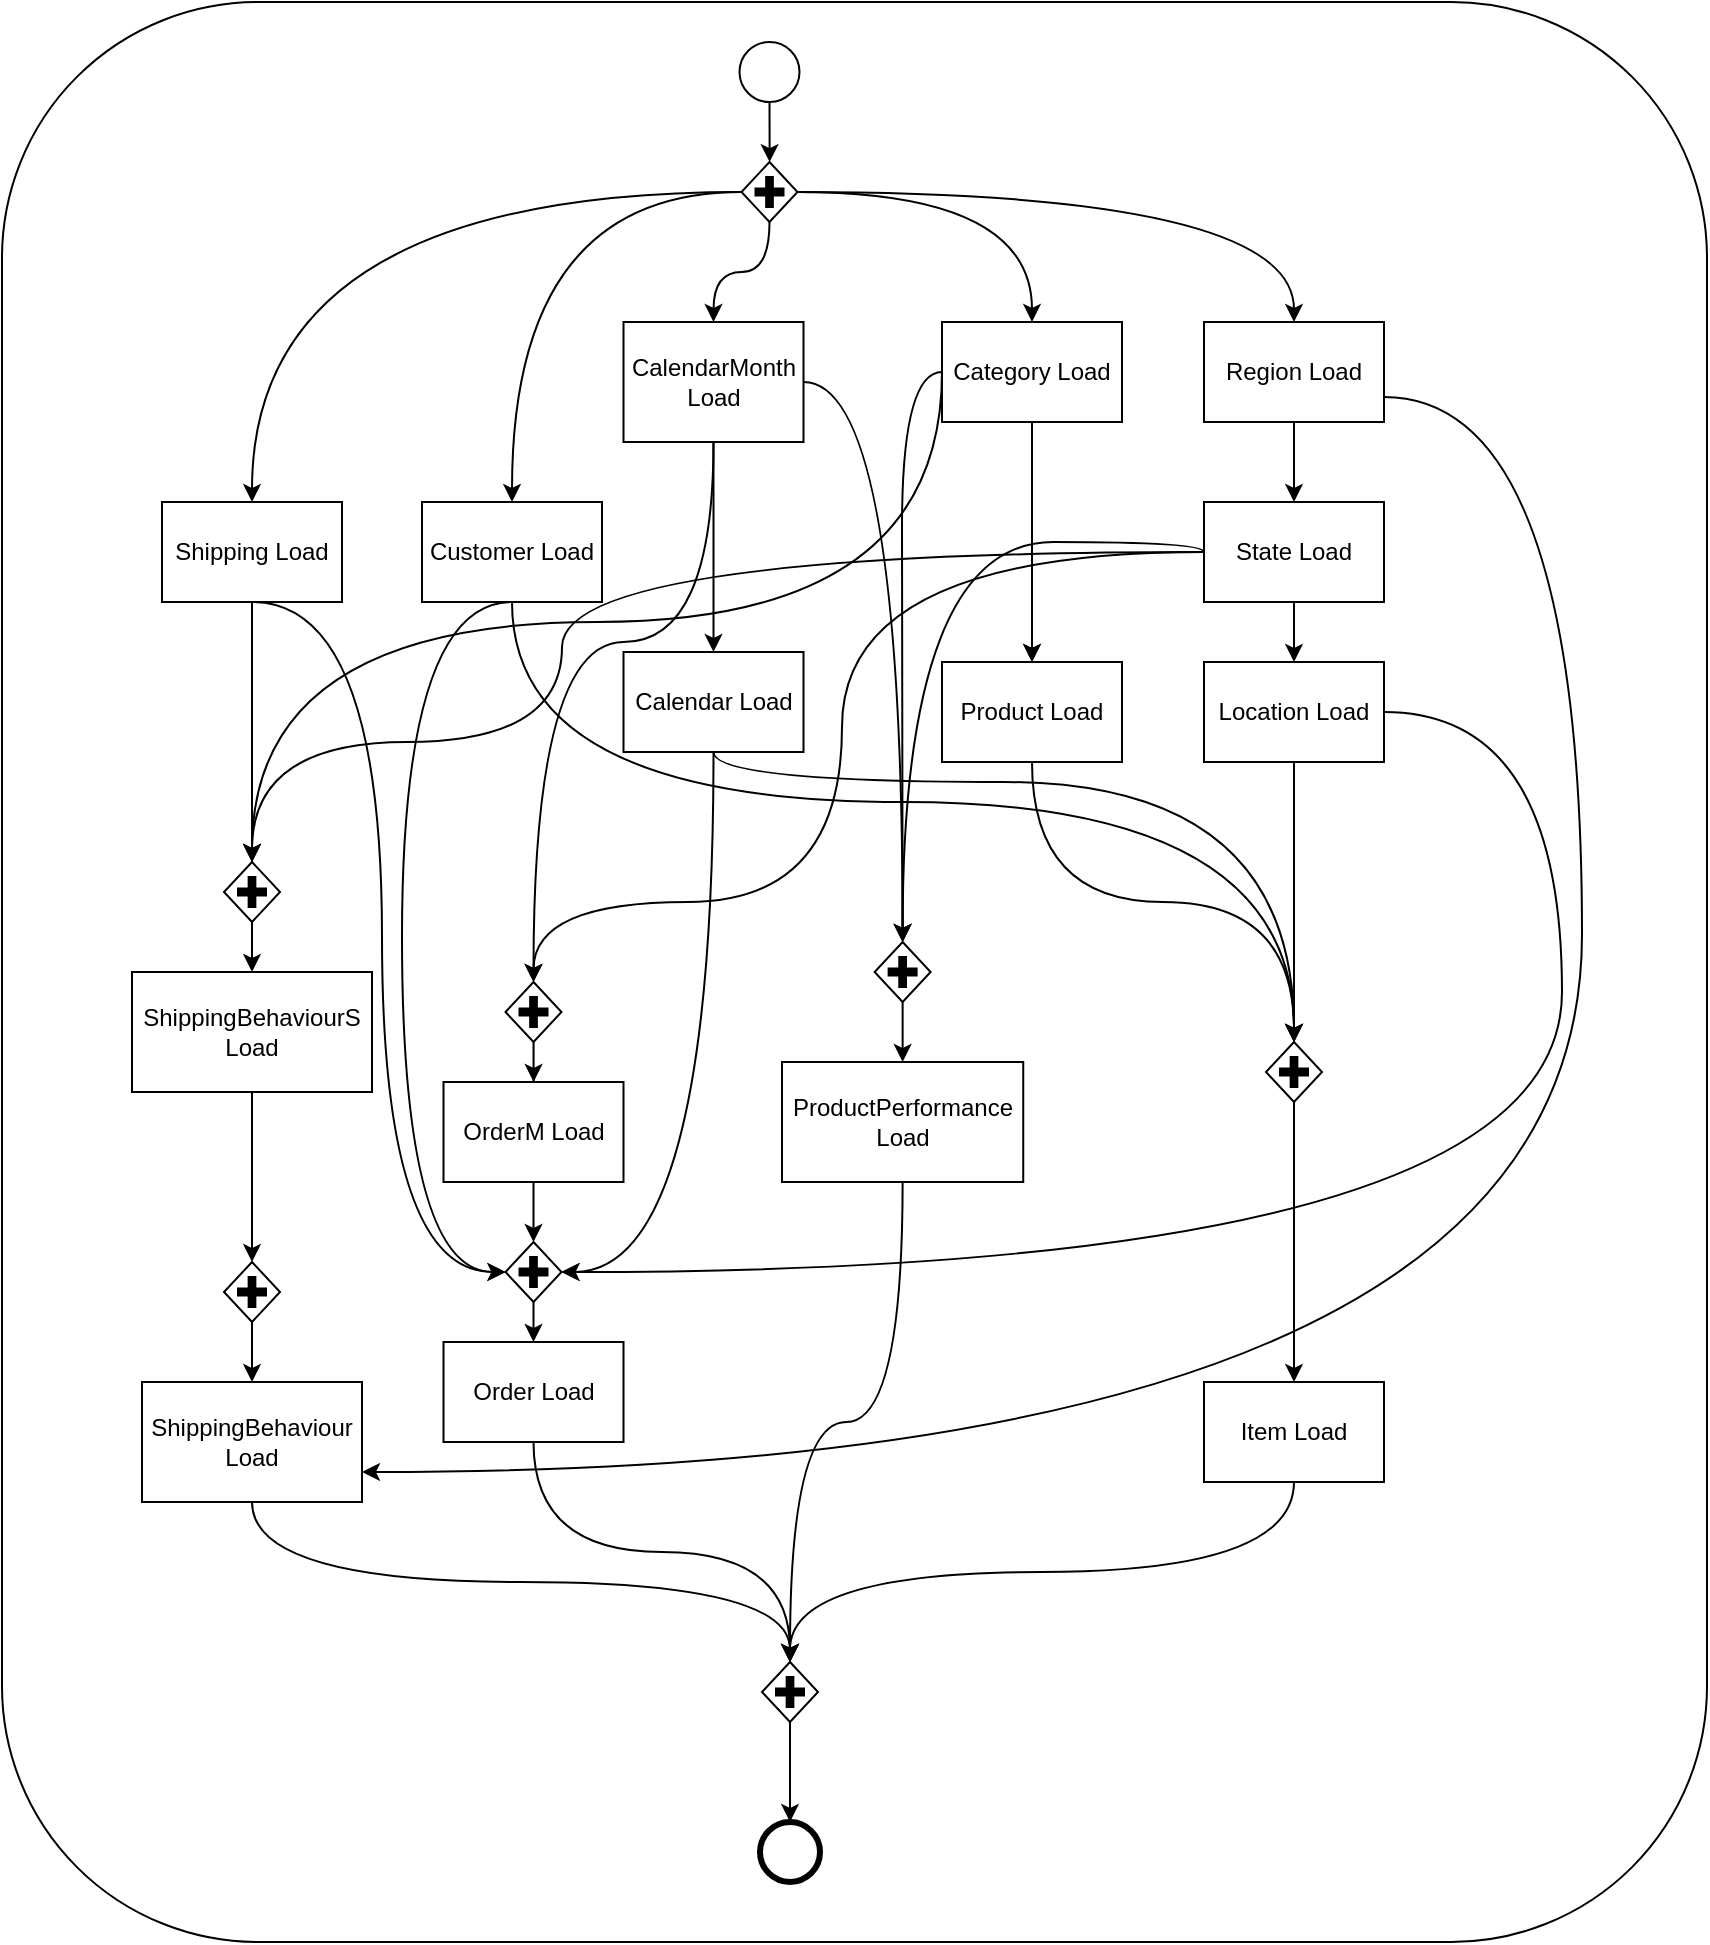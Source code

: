 <mxfile version="26.1.3">
  <diagram name="Página-1" id="THvt4XEMVy-r72j_C59-">
    <mxGraphModel grid="1" page="1" gridSize="10" guides="1" tooltips="1" connect="1" arrows="1" fold="1" pageScale="1" pageWidth="827" pageHeight="1169" math="0" shadow="0">
      <root>
        <mxCell id="0" />
        <mxCell id="1" parent="0" />
        <mxCell id="zn5OT-CPFAkavPBHqEo0-1" value="" style="rounded=1;whiteSpace=wrap;html=1;" vertex="1" parent="1">
          <mxGeometry x="20" y="70" width="852.5" height="970" as="geometry" />
        </mxCell>
        <mxCell id="ChahyyR_kMB4jTQxaiLf-17" style="edgeStyle=orthogonalEdgeStyle;rounded=0;orthogonalLoop=1;jettySize=auto;html=1;exitX=0.5;exitY=1;exitDx=0;exitDy=0;exitPerimeter=0;" edge="1" parent="1" source="ChahyyR_kMB4jTQxaiLf-2" target="ChahyyR_kMB4jTQxaiLf-3">
          <mxGeometry relative="1" as="geometry" />
        </mxCell>
        <mxCell id="ChahyyR_kMB4jTQxaiLf-2" value="" style="points=[[0.145,0.145,0],[0.5,0,0],[0.855,0.145,0],[1,0.5,0],[0.855,0.855,0],[0.5,1,0],[0.145,0.855,0],[0,0.5,0]];shape=mxgraph.bpmn.event;html=1;verticalLabelPosition=bottom;labelBackgroundColor=#ffffff;verticalAlign=top;align=center;perimeter=ellipsePerimeter;outlineConnect=0;aspect=fixed;outline=standard;symbol=general;" vertex="1" parent="1">
          <mxGeometry x="388.75" y="90" width="30" height="30" as="geometry" />
        </mxCell>
        <mxCell id="ChahyyR_kMB4jTQxaiLf-20" style="edgeStyle=orthogonalEdgeStyle;rounded=0;orthogonalLoop=1;jettySize=auto;html=1;exitX=0.5;exitY=1;exitDx=0;exitDy=0;exitPerimeter=0;entryX=0.5;entryY=0;entryDx=0;entryDy=0;entryPerimeter=0;curved=1;" edge="1" parent="1" source="ChahyyR_kMB4jTQxaiLf-3" target="zn5OT-CPFAkavPBHqEo0-18">
          <mxGeometry relative="1" as="geometry">
            <mxPoint x="404" y="210" as="targetPoint" />
          </mxGeometry>
        </mxCell>
        <mxCell id="ChahyyR_kMB4jTQxaiLf-24" style="edgeStyle=orthogonalEdgeStyle;rounded=0;orthogonalLoop=1;jettySize=auto;html=1;exitX=1;exitY=0.5;exitDx=0;exitDy=0;exitPerimeter=0;curved=1;" edge="1" parent="1" source="ChahyyR_kMB4jTQxaiLf-3" target="zn5OT-CPFAkavPBHqEo0-11">
          <mxGeometry relative="1" as="geometry" />
        </mxCell>
        <mxCell id="ChahyyR_kMB4jTQxaiLf-3" value="" style="points=[[0.25,0.25,0],[0.5,0,0],[0.75,0.25,0],[1,0.5,0],[0.75,0.75,0],[0.5,1,0],[0.25,0.75,0],[0,0.5,0]];shape=mxgraph.bpmn.gateway2;html=1;verticalLabelPosition=bottom;labelBackgroundColor=#ffffff;verticalAlign=top;align=center;perimeter=rhombusPerimeter;outlineConnect=0;outline=none;symbol=none;gwType=parallel;" vertex="1" parent="1">
          <mxGeometry x="389.75" y="150" width="28" height="30" as="geometry" />
        </mxCell>
        <mxCell id="zn5OT-CPFAkavPBHqEo0-2" value="" style="points=[[0.145,0.145,0],[0.5,0,0],[0.855,0.145,0],[1,0.5,0],[0.855,0.855,0],[0.5,1,0],[0.145,0.855,0],[0,0.5,0]];shape=mxgraph.bpmn.event;html=1;verticalLabelPosition=bottom;labelBackgroundColor=#ffffff;verticalAlign=top;align=center;perimeter=ellipsePerimeter;outlineConnect=0;aspect=fixed;outline=end;symbol=terminate2;" vertex="1" parent="1">
          <mxGeometry x="399" y="980" width="30" height="30" as="geometry" />
        </mxCell>
        <mxCell id="ChahyyR_kMB4jTQxaiLf-31" style="edgeStyle=orthogonalEdgeStyle;rounded=0;orthogonalLoop=1;jettySize=auto;html=1;exitX=0.5;exitY=1;exitDx=0;exitDy=0;exitPerimeter=0;" edge="1" parent="1" source="zn5OT-CPFAkavPBHqEo0-11" target="zn5OT-CPFAkavPBHqEo0-17">
          <mxGeometry relative="1" as="geometry" />
        </mxCell>
        <mxCell id="zn5OT-CPFAkavPBHqEo0-11" value="Category Load" style="points=[[0.25,0,0],[0.5,0,0],[0.75,0,0],[1,0.25,0],[1,0.5,0],[1,0.75,0],[0.75,1,0],[0.5,1,0],[0.25,1,0],[0,0.75,0],[0,0.5,0],[0,0.25,0]];shape=mxgraph.bpmn.task2;whiteSpace=wrap;rectStyle=rounded;size=10;html=1;container=1;expand=0;collapsible=0;taskMarker=abstract;isLoopSub=1;" vertex="1" parent="1">
          <mxGeometry x="490" y="230" width="90" height="50" as="geometry" />
        </mxCell>
        <mxCell id="zn5OT-CPFAkavPBHqEo0-13" value="Shipping Load" style="points=[[0.25,0,0],[0.5,0,0],[0.75,0,0],[1,0.25,0],[1,0.5,0],[1,0.75,0],[0.75,1,0],[0.5,1,0],[0.25,1,0],[0,0.75,0],[0,0.5,0],[0,0.25,0]];shape=mxgraph.bpmn.task2;whiteSpace=wrap;rectStyle=rounded;size=10;html=1;container=1;expand=0;collapsible=0;taskMarker=abstract;isLoopSub=1;" vertex="1" parent="1">
          <mxGeometry x="100" y="320" width="90" height="50" as="geometry" />
        </mxCell>
        <mxCell id="zn5OT-CPFAkavPBHqEo0-14" value="Calendar Load" style="points=[[0.25,0,0],[0.5,0,0],[0.75,0,0],[1,0.25,0],[1,0.5,0],[1,0.75,0],[0.75,1,0],[0.5,1,0],[0.25,1,0],[0,0.75,0],[0,0.5,0],[0,0.25,0]];shape=mxgraph.bpmn.task2;whiteSpace=wrap;rectStyle=rounded;size=10;html=1;container=1;expand=0;collapsible=0;taskMarker=abstract;isLoopSub=1;direction=east;" vertex="1" parent="1">
          <mxGeometry x="330.75" y="395" width="90" height="50" as="geometry" />
        </mxCell>
        <mxCell id="zn5OT-CPFAkavPBHqEo0-16" value="Customer Load" style="points=[[0.25,0,0],[0.5,0,0],[0.75,0,0],[1,0.25,0],[1,0.5,0],[1,0.75,0],[0.75,1,0],[0.5,1,0],[0.25,1,0],[0,0.75,0],[0,0.5,0],[0,0.25,0]];shape=mxgraph.bpmn.task2;whiteSpace=wrap;rectStyle=rounded;size=10;html=1;container=1;expand=0;collapsible=0;taskMarker=abstract;isLoopSub=1;" vertex="1" parent="1">
          <mxGeometry x="230" y="320" width="90" height="50" as="geometry" />
        </mxCell>
        <mxCell id="ChahyyR_kMB4jTQxaiLf-58" style="edgeStyle=orthogonalEdgeStyle;shape=connector;rounded=0;orthogonalLoop=1;jettySize=auto;html=1;exitX=0.5;exitY=1;exitDx=0;exitDy=0;exitPerimeter=0;strokeColor=default;align=center;verticalAlign=middle;fontFamily=Helvetica;fontSize=11;fontColor=default;labelBackgroundColor=default;endArrow=classic;curved=1;" edge="1" parent="1" source="zn5OT-CPFAkavPBHqEo0-17" target="zn5OT-CPFAkavPBHqEo0-47">
          <mxGeometry relative="1" as="geometry" />
        </mxCell>
        <mxCell id="zn5OT-CPFAkavPBHqEo0-17" value="Product Load" style="points=[[0.25,0,0],[0.5,0,0],[0.75,0,0],[1,0.25,0],[1,0.5,0],[1,0.75,0],[0.75,1,0],[0.5,1,0],[0.25,1,0],[0,0.75,0],[0,0.5,0],[0,0.25,0]];shape=mxgraph.bpmn.task2;whiteSpace=wrap;rectStyle=rounded;size=10;html=1;container=1;expand=0;collapsible=0;taskMarker=abstract;isLoopSub=1;" vertex="1" parent="1">
          <mxGeometry x="490" y="400" width="90" height="50" as="geometry" />
        </mxCell>
        <mxCell id="zn5OT-CPFAkavPBHqEo0-18" value="CalendarMonth&lt;div&gt;Load&lt;/div&gt;" style="points=[[0.25,0,0],[0.5,0,0],[0.75,0,0],[1,0.25,0],[1,0.5,0],[1,0.75,0],[0.75,1,0],[0.5,1,0],[0.25,1,0],[0,0.75,0],[0,0.5,0],[0,0.25,0]];shape=mxgraph.bpmn.task2;whiteSpace=wrap;rectStyle=rounded;size=10;html=1;container=1;expand=0;collapsible=0;taskMarker=abstract;isLoopSub=1;" vertex="1" parent="1">
          <mxGeometry x="330.75" y="230" width="90" height="60" as="geometry" />
        </mxCell>
        <mxCell id="zn5OT-CPFAkavPBHqEo0-23" value="Region Load" style="points=[[0.25,0,0],[0.5,0,0],[0.75,0,0],[1,0.25,0],[1,0.5,0],[1,0.75,0],[0.75,1,0],[0.5,1,0],[0.25,1,0],[0,0.75,0],[0,0.5,0],[0,0.25,0]];shape=mxgraph.bpmn.task2;whiteSpace=wrap;rectStyle=rounded;size=10;html=1;container=1;expand=0;collapsible=0;taskMarker=abstract;isLoopSub=1;" vertex="1" parent="1">
          <mxGeometry x="621" y="230" width="90" height="50" as="geometry" />
        </mxCell>
        <mxCell id="ChahyyR_kMB4jTQxaiLf-54" style="edgeStyle=orthogonalEdgeStyle;shape=connector;rounded=0;orthogonalLoop=1;jettySize=auto;html=1;exitX=0.5;exitY=1;exitDx=0;exitDy=0;exitPerimeter=0;strokeColor=default;align=center;verticalAlign=middle;fontFamily=Helvetica;fontSize=11;fontColor=default;labelBackgroundColor=default;endArrow=classic;" edge="1" parent="1" source="zn5OT-CPFAkavPBHqEo0-25" target="zn5OT-CPFAkavPBHqEo0-46">
          <mxGeometry relative="1" as="geometry" />
        </mxCell>
        <mxCell id="zn5OT-CPFAkavPBHqEo0-25" value="ShippingBehaviourS Load" style="points=[[0.25,0,0],[0.5,0,0],[0.75,0,0],[1,0.25,0],[1,0.5,0],[1,0.75,0],[0.75,1,0],[0.5,1,0],[0.25,1,0],[0,0.75,0],[0,0.5,0],[0,0.25,0]];shape=mxgraph.bpmn.task2;whiteSpace=wrap;rectStyle=rounded;size=10;html=1;container=1;expand=0;collapsible=0;taskMarker=abstract;isLoopSub=1;" vertex="1" parent="1">
          <mxGeometry x="85" y="555" width="120" height="60" as="geometry" />
        </mxCell>
        <mxCell id="zn5OT-CPFAkavPBHqEo0-26" value="ShippingBehaviour Load" style="points=[[0.25,0,0],[0.5,0,0],[0.75,0,0],[1,0.25,0],[1,0.5,0],[1,0.75,0],[0.75,1,0],[0.5,1,0],[0.25,1,0],[0,0.75,0],[0,0.5,0],[0,0.25,0]];shape=mxgraph.bpmn.task2;whiteSpace=wrap;rectStyle=rounded;size=10;html=1;container=1;expand=0;collapsible=0;taskMarker=abstract;isLoopSub=1;" vertex="1" parent="1">
          <mxGeometry x="90" y="760" width="110" height="60" as="geometry" />
        </mxCell>
        <mxCell id="zn5OT-CPFAkavPBHqEo0-27" value="ProductPerformance Load" style="points=[[0.25,0,0],[0.5,0,0],[0.75,0,0],[1,0.25,0],[1,0.5,0],[1,0.75,0],[0.75,1,0],[0.5,1,0],[0.25,1,0],[0,0.75,0],[0,0.5,0],[0,0.25,0]];shape=mxgraph.bpmn.task2;whiteSpace=wrap;rectStyle=rounded;size=10;html=1;container=1;expand=0;collapsible=0;taskMarker=abstract;isLoopSub=1;" vertex="1" parent="1">
          <mxGeometry x="410" y="600" width="120.62" height="60" as="geometry" />
        </mxCell>
        <mxCell id="zn5OT-CPFAkavPBHqEo0-28" value="OrderM Load" style="points=[[0.25,0,0],[0.5,0,0],[0.75,0,0],[1,0.25,0],[1,0.5,0],[1,0.75,0],[0.75,1,0],[0.5,1,0],[0.25,1,0],[0,0.75,0],[0,0.5,0],[0,0.25,0]];shape=mxgraph.bpmn.task2;whiteSpace=wrap;rectStyle=rounded;size=10;html=1;container=1;expand=0;collapsible=0;taskMarker=abstract;isLoopSub=1;" vertex="1" parent="1">
          <mxGeometry x="240.75" y="610" width="90" height="50" as="geometry" />
        </mxCell>
        <mxCell id="zn5OT-CPFAkavPBHqEo0-29" value="Order Load" style="points=[[0.25,0,0],[0.5,0,0],[0.75,0,0],[1,0.25,0],[1,0.5,0],[1,0.75,0],[0.75,1,0],[0.5,1,0],[0.25,1,0],[0,0.75,0],[0,0.5,0],[0,0.25,0]];shape=mxgraph.bpmn.task2;whiteSpace=wrap;rectStyle=rounded;size=10;html=1;container=1;expand=0;collapsible=0;taskMarker=abstract;isLoopSub=1;" vertex="1" parent="1">
          <mxGeometry x="240.75" y="740" width="90" height="50" as="geometry" />
        </mxCell>
        <mxCell id="zn5OT-CPFAkavPBHqEo0-30" value="Item Load" style="points=[[0.25,0,0],[0.5,0,0],[0.75,0,0],[1,0.25,0],[1,0.5,0],[1,0.75,0],[0.75,1,0],[0.5,1,0],[0.25,1,0],[0,0.75,0],[0,0.5,0],[0,0.25,0]];shape=mxgraph.bpmn.task2;whiteSpace=wrap;rectStyle=rounded;size=10;html=1;container=1;expand=0;collapsible=0;taskMarker=abstract;isLoopSub=1;" vertex="1" parent="1">
          <mxGeometry x="621" y="760" width="90" height="50" as="geometry" />
        </mxCell>
        <mxCell id="ChahyyR_kMB4jTQxaiLf-23" style="edgeStyle=orthogonalEdgeStyle;rounded=0;orthogonalLoop=1;jettySize=auto;html=1;exitX=0;exitY=0.5;exitDx=0;exitDy=0;exitPerimeter=0;entryX=0.5;entryY=0;entryDx=0;entryDy=0;entryPerimeter=0;curved=1;" edge="1" parent="1" source="ChahyyR_kMB4jTQxaiLf-3" target="zn5OT-CPFAkavPBHqEo0-16">
          <mxGeometry relative="1" as="geometry">
            <mxPoint x="275" y="230.0" as="targetPoint" />
          </mxGeometry>
        </mxCell>
        <mxCell id="ChahyyR_kMB4jTQxaiLf-28" style="edgeStyle=orthogonalEdgeStyle;rounded=0;orthogonalLoop=1;jettySize=auto;html=1;exitX=0.5;exitY=1;exitDx=0;exitDy=0;exitPerimeter=0;" edge="1" parent="1" source="ChahyyR_kMB4jTQxaiLf-25" target="zn5OT-CPFAkavPBHqEo0-2">
          <mxGeometry relative="1" as="geometry" />
        </mxCell>
        <mxCell id="ChahyyR_kMB4jTQxaiLf-25" value="" style="points=[[0.25,0.25,0],[0.5,0,0],[0.75,0.25,0],[1,0.5,0],[0.75,0.75,0],[0.5,1,0],[0.25,0.75,0],[0,0.5,0]];shape=mxgraph.bpmn.gateway2;html=1;verticalLabelPosition=bottom;labelBackgroundColor=#ffffff;verticalAlign=top;align=center;perimeter=rhombusPerimeter;outlineConnect=0;outline=none;symbol=none;gwType=parallel;" vertex="1" parent="1">
          <mxGeometry x="400" y="900" width="28" height="30" as="geometry" />
        </mxCell>
        <mxCell id="A_qjBwN7MbCpHj2VIYGN-1" style="edgeStyle=orthogonalEdgeStyle;rounded=0;orthogonalLoop=1;jettySize=auto;html=1;exitX=0.5;exitY=1;exitDx=0;exitDy=0;exitPerimeter=0;entryX=0.5;entryY=0;entryDx=0;entryDy=0;entryPerimeter=0;" edge="1" parent="1" source="zn5OT-CPFAkavPBHqEo0-18" target="zn5OT-CPFAkavPBHqEo0-14">
          <mxGeometry relative="1" as="geometry" />
        </mxCell>
        <mxCell id="zn5OT-CPFAkavPBHqEo0-35" style="edgeStyle=orthogonalEdgeStyle;rounded=0;orthogonalLoop=1;jettySize=auto;html=1;exitX=0;exitY=0.5;exitDx=0;exitDy=0;exitPerimeter=0;entryX=0.5;entryY=0;entryDx=0;entryDy=0;entryPerimeter=0;curved=1;" edge="1" parent="1" source="ChahyyR_kMB4jTQxaiLf-3" target="zn5OT-CPFAkavPBHqEo0-13">
          <mxGeometry relative="1" as="geometry" />
        </mxCell>
        <mxCell id="A_qjBwN7MbCpHj2VIYGN-2" style="edgeStyle=orthogonalEdgeStyle;rounded=0;orthogonalLoop=1;jettySize=auto;html=1;exitX=0.5;exitY=1;exitDx=0;exitDy=0;exitPerimeter=0;entryX=0.5;entryY=0;entryDx=0;entryDy=0;entryPerimeter=0;" edge="1" parent="1" source="zn5OT-CPFAkavPBHqEo0-11" target="zn5OT-CPFAkavPBHqEo0-17">
          <mxGeometry relative="1" as="geometry" />
        </mxCell>
        <mxCell id="zn5OT-CPFAkavPBHqEo0-37" style="edgeStyle=orthogonalEdgeStyle;rounded=0;orthogonalLoop=1;jettySize=auto;html=1;exitX=0;exitY=0.5;exitDx=0;exitDy=0;exitPerimeter=0;curved=1;entryX=0.5;entryY=0;entryDx=0;entryDy=0;entryPerimeter=0;" edge="1" parent="1" source="zn5OT-CPFAkavPBHqEo0-11" target="zn5OT-CPFAkavPBHqEo0-43">
          <mxGeometry relative="1" as="geometry">
            <mxPoint x="470" y="490" as="targetPoint" />
          </mxGeometry>
        </mxCell>
        <mxCell id="zn5OT-CPFAkavPBHqEo0-36" style="edgeStyle=orthogonalEdgeStyle;rounded=0;orthogonalLoop=1;jettySize=auto;html=1;exitX=1;exitY=0.5;exitDx=0;exitDy=0;exitPerimeter=0;entryX=0.5;entryY=0;entryDx=0;entryDy=0;entryPerimeter=0;curved=1;" edge="1" parent="1" source="ChahyyR_kMB4jTQxaiLf-3" target="zn5OT-CPFAkavPBHqEo0-23">
          <mxGeometry relative="1" as="geometry" />
        </mxCell>
        <mxCell id="zn5OT-CPFAkavPBHqEo0-42" value="" style="points=[[0.25,0.25,0],[0.5,0,0],[0.75,0.25,0],[1,0.5,0],[0.75,0.75,0],[0.5,1,0],[0.25,0.75,0],[0,0.5,0]];shape=mxgraph.bpmn.gateway2;html=1;verticalLabelPosition=bottom;labelBackgroundColor=#ffffff;verticalAlign=top;align=center;perimeter=rhombusPerimeter;outlineConnect=0;outline=none;symbol=none;gwType=parallel;" vertex="1" parent="1">
          <mxGeometry x="271.75" y="690" width="28" height="30" as="geometry" />
        </mxCell>
        <mxCell id="zn5OT-CPFAkavPBHqEo0-43" value="" style="points=[[0.25,0.25,0],[0.5,0,0],[0.75,0.25,0],[1,0.5,0],[0.75,0.75,0],[0.5,1,0],[0.25,0.75,0],[0,0.5,0]];shape=mxgraph.bpmn.gateway2;html=1;verticalLabelPosition=bottom;labelBackgroundColor=#ffffff;verticalAlign=top;align=center;perimeter=rhombusPerimeter;outlineConnect=0;outline=none;symbol=none;gwType=parallel;" vertex="1" parent="1">
          <mxGeometry x="456.31" y="540" width="28" height="30" as="geometry" />
        </mxCell>
        <mxCell id="ChahyyR_kMB4jTQxaiLf-69" style="edgeStyle=orthogonalEdgeStyle;shape=connector;rounded=0;orthogonalLoop=1;jettySize=auto;html=1;exitX=0.5;exitY=1;exitDx=0;exitDy=0;exitPerimeter=0;strokeColor=default;align=center;verticalAlign=middle;fontFamily=Helvetica;fontSize=11;fontColor=default;labelBackgroundColor=default;endArrow=classic;" edge="1" parent="1" source="zn5OT-CPFAkavPBHqEo0-44" target="zn5OT-CPFAkavPBHqEo0-28">
          <mxGeometry relative="1" as="geometry" />
        </mxCell>
        <mxCell id="zn5OT-CPFAkavPBHqEo0-44" value="" style="points=[[0.25,0.25,0],[0.5,0,0],[0.75,0.25,0],[1,0.5,0],[0.75,0.75,0],[0.5,1,0],[0.25,0.75,0],[0,0.5,0]];shape=mxgraph.bpmn.gateway2;html=1;verticalLabelPosition=bottom;labelBackgroundColor=#ffffff;verticalAlign=top;align=center;perimeter=rhombusPerimeter;outlineConnect=0;outline=none;symbol=none;gwType=parallel;" vertex="1" parent="1">
          <mxGeometry x="271.75" y="560" width="28" height="30" as="geometry" />
        </mxCell>
        <mxCell id="ChahyyR_kMB4jTQxaiLf-50" style="edgeStyle=orthogonalEdgeStyle;shape=connector;rounded=0;orthogonalLoop=1;jettySize=auto;html=1;exitX=0.5;exitY=1;exitDx=0;exitDy=0;exitPerimeter=0;strokeColor=default;align=center;verticalAlign=middle;fontFamily=Helvetica;fontSize=11;fontColor=default;labelBackgroundColor=default;endArrow=classic;" edge="1" parent="1" source="zn5OT-CPFAkavPBHqEo0-45" target="zn5OT-CPFAkavPBHqEo0-25">
          <mxGeometry relative="1" as="geometry" />
        </mxCell>
        <mxCell id="zn5OT-CPFAkavPBHqEo0-45" value="" style="points=[[0.25,0.25,0],[0.5,0,0],[0.75,0.25,0],[1,0.5,0],[0.75,0.75,0],[0.5,1,0],[0.25,0.75,0],[0,0.5,0]];shape=mxgraph.bpmn.gateway2;html=1;verticalLabelPosition=bottom;labelBackgroundColor=#ffffff;verticalAlign=top;align=center;perimeter=rhombusPerimeter;outlineConnect=0;outline=none;symbol=none;gwType=parallel;" vertex="1" parent="1">
          <mxGeometry x="131" y="500" width="28" height="30" as="geometry" />
        </mxCell>
        <mxCell id="zn5OT-CPFAkavPBHqEo0-46" value="" style="points=[[0.25,0.25,0],[0.5,0,0],[0.75,0.25,0],[1,0.5,0],[0.75,0.75,0],[0.5,1,0],[0.25,0.75,0],[0,0.5,0]];shape=mxgraph.bpmn.gateway2;html=1;verticalLabelPosition=bottom;labelBackgroundColor=#ffffff;verticalAlign=top;align=center;perimeter=rhombusPerimeter;outlineConnect=0;outline=none;symbol=none;gwType=parallel;" vertex="1" parent="1">
          <mxGeometry x="131" y="700" width="28" height="30" as="geometry" />
        </mxCell>
        <mxCell id="ChahyyR_kMB4jTQxaiLf-65" style="edgeStyle=orthogonalEdgeStyle;shape=connector;rounded=0;orthogonalLoop=1;jettySize=auto;html=1;exitX=0.5;exitY=1;exitDx=0;exitDy=0;exitPerimeter=0;strokeColor=default;align=center;verticalAlign=middle;fontFamily=Helvetica;fontSize=11;fontColor=default;labelBackgroundColor=default;endArrow=classic;" edge="1" parent="1" source="zn5OT-CPFAkavPBHqEo0-47" target="zn5OT-CPFAkavPBHqEo0-30">
          <mxGeometry relative="1" as="geometry" />
        </mxCell>
        <mxCell id="zn5OT-CPFAkavPBHqEo0-47" value="" style="points=[[0.25,0.25,0],[0.5,0,0],[0.75,0.25,0],[1,0.5,0],[0.75,0.75,0],[0.5,1,0],[0.25,0.75,0],[0,0.5,0]];shape=mxgraph.bpmn.gateway2;html=1;verticalLabelPosition=bottom;labelBackgroundColor=#ffffff;verticalAlign=top;align=center;perimeter=rhombusPerimeter;outlineConnect=0;outline=none;symbol=none;gwType=parallel;" vertex="1" parent="1">
          <mxGeometry x="652" y="590" width="28" height="30" as="geometry" />
        </mxCell>
        <mxCell id="ChahyyR_kMB4jTQxaiLf-39" style="edgeStyle=orthogonalEdgeStyle;shape=connector;rounded=0;orthogonalLoop=1;jettySize=auto;html=1;exitX=0.5;exitY=1;exitDx=0;exitDy=0;exitPerimeter=0;strokeColor=default;align=center;verticalAlign=middle;fontFamily=Helvetica;fontSize=11;fontColor=default;labelBackgroundColor=default;endArrow=classic;" edge="1" parent="1" source="ChahyyR_kMB4jTQxaiLf-36" target="ChahyyR_kMB4jTQxaiLf-37">
          <mxGeometry relative="1" as="geometry" />
        </mxCell>
        <mxCell id="ChahyyR_kMB4jTQxaiLf-36" value="State Load" style="points=[[0.25,0,0],[0.5,0,0],[0.75,0,0],[1,0.25,0],[1,0.5,0],[1,0.75,0],[0.75,1,0],[0.5,1,0],[0.25,1,0],[0,0.75,0],[0,0.5,0],[0,0.25,0]];shape=mxgraph.bpmn.task2;whiteSpace=wrap;rectStyle=rounded;size=10;html=1;container=1;expand=0;collapsible=0;taskMarker=abstract;isLoopSub=1;" vertex="1" parent="1">
          <mxGeometry x="621" y="320" width="90" height="50" as="geometry" />
        </mxCell>
        <mxCell id="ChahyyR_kMB4jTQxaiLf-37" value="Location Load" style="points=[[0.25,0,0],[0.5,0,0],[0.75,0,0],[1,0.25,0],[1,0.5,0],[1,0.75,0],[0.75,1,0],[0.5,1,0],[0.25,1,0],[0,0.75,0],[0,0.5,0],[0,0.25,0]];shape=mxgraph.bpmn.task2;whiteSpace=wrap;rectStyle=rounded;size=10;html=1;container=1;expand=0;collapsible=0;taskMarker=abstract;isLoopSub=1;" vertex="1" parent="1">
          <mxGeometry x="621" y="400" width="90" height="50" as="geometry" />
        </mxCell>
        <mxCell id="ChahyyR_kMB4jTQxaiLf-38" style="edgeStyle=orthogonalEdgeStyle;shape=connector;rounded=0;orthogonalLoop=1;jettySize=auto;html=1;exitX=0.5;exitY=1;exitDx=0;exitDy=0;exitPerimeter=0;entryX=0.5;entryY=0;entryDx=0;entryDy=0;entryPerimeter=0;strokeColor=default;align=center;verticalAlign=middle;fontFamily=Helvetica;fontSize=11;fontColor=default;labelBackgroundColor=default;endArrow=classic;" edge="1" parent="1" source="zn5OT-CPFAkavPBHqEo0-23" target="ChahyyR_kMB4jTQxaiLf-36">
          <mxGeometry relative="1" as="geometry" />
        </mxCell>
        <mxCell id="ChahyyR_kMB4jTQxaiLf-41" style="edgeStyle=orthogonalEdgeStyle;shape=connector;rounded=0;orthogonalLoop=1;jettySize=auto;html=1;exitX=0.5;exitY=1;exitDx=0;exitDy=0;exitPerimeter=0;entryX=0.5;entryY=0;entryDx=0;entryDy=0;entryPerimeter=0;strokeColor=default;align=center;verticalAlign=middle;fontFamily=Helvetica;fontSize=11;fontColor=default;labelBackgroundColor=default;endArrow=classic;curved=1;" edge="1" parent="1" source="zn5OT-CPFAkavPBHqEo0-43" target="zn5OT-CPFAkavPBHqEo0-27">
          <mxGeometry relative="1" as="geometry" />
        </mxCell>
        <mxCell id="zn5OT-CPFAkavPBHqEo0-53" style="edgeStyle=orthogonalEdgeStyle;rounded=0;orthogonalLoop=1;jettySize=auto;html=1;exitX=0.5;exitY=1;exitDx=0;exitDy=0;exitPerimeter=0;entryX=0.5;entryY=0;entryDx=0;entryDy=0;entryPerimeter=0;" edge="1" parent="1" source="zn5OT-CPFAkavPBHqEo0-13" target="zn5OT-CPFAkavPBHqEo0-45">
          <mxGeometry relative="1" as="geometry" />
        </mxCell>
        <mxCell id="ChahyyR_kMB4jTQxaiLf-55" style="edgeStyle=orthogonalEdgeStyle;shape=connector;rounded=0;orthogonalLoop=1;jettySize=auto;html=1;exitX=0.5;exitY=1;exitDx=0;exitDy=0;exitPerimeter=0;entryX=0.5;entryY=0;entryDx=0;entryDy=0;entryPerimeter=0;strokeColor=default;align=center;verticalAlign=middle;fontFamily=Helvetica;fontSize=11;fontColor=default;labelBackgroundColor=default;endArrow=classic;" edge="1" parent="1" source="zn5OT-CPFAkavPBHqEo0-46" target="zn5OT-CPFAkavPBHqEo0-26">
          <mxGeometry relative="1" as="geometry" />
        </mxCell>
        <mxCell id="ChahyyR_kMB4jTQxaiLf-56" style="edgeStyle=orthogonalEdgeStyle;shape=connector;rounded=0;orthogonalLoop=1;jettySize=auto;html=1;exitX=0.5;exitY=1;exitDx=0;exitDy=0;exitPerimeter=0;entryX=0.5;entryY=0;entryDx=0;entryDy=0;entryPerimeter=0;strokeColor=default;align=center;verticalAlign=middle;fontFamily=Helvetica;fontSize=11;fontColor=default;labelBackgroundColor=default;endArrow=classic;" edge="1" parent="1" source="ChahyyR_kMB4jTQxaiLf-37" target="zn5OT-CPFAkavPBHqEo0-47">
          <mxGeometry relative="1" as="geometry" />
        </mxCell>
        <mxCell id="ChahyyR_kMB4jTQxaiLf-59" style="edgeStyle=orthogonalEdgeStyle;shape=connector;rounded=0;orthogonalLoop=1;jettySize=auto;html=1;exitX=1;exitY=0.5;exitDx=0;exitDy=0;exitPerimeter=0;entryX=0.5;entryY=0;entryDx=0;entryDy=0;entryPerimeter=0;strokeColor=default;align=center;verticalAlign=middle;fontFamily=Helvetica;fontSize=11;fontColor=default;labelBackgroundColor=default;endArrow=classic;curved=1;" edge="1" parent="1" source="zn5OT-CPFAkavPBHqEo0-18" target="zn5OT-CPFAkavPBHqEo0-43">
          <mxGeometry relative="1" as="geometry" />
        </mxCell>
        <mxCell id="ChahyyR_kMB4jTQxaiLf-60" style="edgeStyle=orthogonalEdgeStyle;shape=connector;rounded=0;orthogonalLoop=1;jettySize=auto;html=1;exitX=0;exitY=0.5;exitDx=0;exitDy=0;exitPerimeter=0;entryX=0.5;entryY=0;entryDx=0;entryDy=0;entryPerimeter=0;strokeColor=default;align=center;verticalAlign=middle;fontFamily=Helvetica;fontSize=11;fontColor=default;labelBackgroundColor=default;endArrow=classic;curved=1;" edge="1" parent="1" source="ChahyyR_kMB4jTQxaiLf-36" target="zn5OT-CPFAkavPBHqEo0-43">
          <mxGeometry relative="1" as="geometry">
            <Array as="points">
              <mxPoint x="621" y="340" />
              <mxPoint x="470" y="340" />
            </Array>
          </mxGeometry>
        </mxCell>
        <mxCell id="ChahyyR_kMB4jTQxaiLf-61" style="edgeStyle=orthogonalEdgeStyle;shape=connector;rounded=0;orthogonalLoop=1;jettySize=auto;html=1;exitX=0;exitY=0.5;exitDx=0;exitDy=0;exitPerimeter=0;entryX=0.5;entryY=0;entryDx=0;entryDy=0;entryPerimeter=0;strokeColor=default;align=center;verticalAlign=middle;fontFamily=Helvetica;fontSize=11;fontColor=default;labelBackgroundColor=default;endArrow=classic;curved=1;" edge="1" parent="1" source="zn5OT-CPFAkavPBHqEo0-11" target="zn5OT-CPFAkavPBHqEo0-45">
          <mxGeometry relative="1" as="geometry">
            <Array as="points">
              <mxPoint x="490" y="380" />
              <mxPoint x="145" y="380" />
            </Array>
          </mxGeometry>
        </mxCell>
        <mxCell id="ChahyyR_kMB4jTQxaiLf-62" style="edgeStyle=orthogonalEdgeStyle;shape=connector;rounded=0;orthogonalLoop=1;jettySize=auto;html=1;exitX=0;exitY=0.5;exitDx=0;exitDy=0;exitPerimeter=0;entryX=0.5;entryY=0;entryDx=0;entryDy=0;entryPerimeter=0;strokeColor=default;align=center;verticalAlign=middle;fontFamily=Helvetica;fontSize=11;fontColor=default;labelBackgroundColor=default;endArrow=classic;curved=1;" edge="1" parent="1" source="ChahyyR_kMB4jTQxaiLf-36" target="zn5OT-CPFAkavPBHqEo0-45">
          <mxGeometry relative="1" as="geometry">
            <Array as="points">
              <mxPoint x="300" y="345" />
              <mxPoint x="300" y="440" />
              <mxPoint x="145" y="440" />
            </Array>
          </mxGeometry>
        </mxCell>
        <mxCell id="ChahyyR_kMB4jTQxaiLf-63" style="edgeStyle=orthogonalEdgeStyle;shape=connector;rounded=0;orthogonalLoop=1;jettySize=auto;html=1;exitX=0.5;exitY=1;exitDx=0;exitDy=0;exitPerimeter=0;entryX=0.5;entryY=0;entryDx=0;entryDy=0;entryPerimeter=0;strokeColor=default;align=center;verticalAlign=middle;fontFamily=Helvetica;fontSize=11;fontColor=default;labelBackgroundColor=default;endArrow=classic;curved=1;" edge="1" parent="1" source="zn5OT-CPFAkavPBHqEo0-16" target="zn5OT-CPFAkavPBHqEo0-47">
          <mxGeometry relative="1" as="geometry">
            <Array as="points">
              <mxPoint x="275" y="470" />
              <mxPoint x="666" y="470" />
            </Array>
          </mxGeometry>
        </mxCell>
        <mxCell id="ChahyyR_kMB4jTQxaiLf-64" style="edgeStyle=orthogonalEdgeStyle;shape=connector;rounded=0;orthogonalLoop=1;jettySize=auto;html=1;exitX=0.5;exitY=1;exitDx=0;exitDy=0;exitPerimeter=0;entryX=0.5;entryY=0;entryDx=0;entryDy=0;entryPerimeter=0;strokeColor=default;align=center;verticalAlign=middle;fontFamily=Helvetica;fontSize=11;fontColor=default;labelBackgroundColor=default;endArrow=classic;curved=1;" edge="1" parent="1" source="zn5OT-CPFAkavPBHqEo0-14" target="zn5OT-CPFAkavPBHqEo0-47">
          <mxGeometry relative="1" as="geometry">
            <Array as="points">
              <mxPoint x="376" y="460" />
              <mxPoint x="666" y="460" />
            </Array>
          </mxGeometry>
        </mxCell>
        <mxCell id="zn5OT-CPFAkavPBHqEo0-58" style="edgeStyle=orthogonalEdgeStyle;rounded=0;orthogonalLoop=1;jettySize=auto;html=1;exitX=0;exitY=0.5;exitDx=0;exitDy=0;exitPerimeter=0;entryX=0.5;entryY=0;entryDx=0;entryDy=0;entryPerimeter=0;curved=1;" edge="1" parent="1" source="ChahyyR_kMB4jTQxaiLf-36" target="zn5OT-CPFAkavPBHqEo0-44">
          <mxGeometry relative="1" as="geometry">
            <Array as="points">
              <mxPoint x="440" y="345" />
              <mxPoint x="440" y="520" />
              <mxPoint x="286" y="520" />
            </Array>
          </mxGeometry>
        </mxCell>
        <mxCell id="ChahyyR_kMB4jTQxaiLf-67" style="edgeStyle=orthogonalEdgeStyle;shape=connector;rounded=0;orthogonalLoop=1;jettySize=auto;html=1;exitX=0.5;exitY=1;exitDx=0;exitDy=0;exitPerimeter=0;entryX=0.5;entryY=0;entryDx=0;entryDy=0;entryPerimeter=0;strokeColor=default;align=center;verticalAlign=middle;fontFamily=Helvetica;fontSize=11;fontColor=default;labelBackgroundColor=default;endArrow=classic;curved=1;" edge="1" parent="1" source="zn5OT-CPFAkavPBHqEo0-18" target="zn5OT-CPFAkavPBHqEo0-44">
          <mxGeometry relative="1" as="geometry">
            <Array as="points">
              <mxPoint x="376" y="390" />
              <mxPoint x="286" y="390" />
            </Array>
          </mxGeometry>
        </mxCell>
        <mxCell id="ChahyyR_kMB4jTQxaiLf-70" style="edgeStyle=orthogonalEdgeStyle;shape=connector;rounded=0;orthogonalLoop=1;jettySize=auto;html=1;exitX=0.5;exitY=1;exitDx=0;exitDy=0;exitPerimeter=0;entryX=0.5;entryY=0;entryDx=0;entryDy=0;entryPerimeter=0;strokeColor=default;align=center;verticalAlign=middle;fontFamily=Helvetica;fontSize=11;fontColor=default;labelBackgroundColor=default;endArrow=classic;" edge="1" parent="1" source="zn5OT-CPFAkavPBHqEo0-42" target="zn5OT-CPFAkavPBHqEo0-29">
          <mxGeometry relative="1" as="geometry" />
        </mxCell>
        <mxCell id="zn5OT-CPFAkavPBHqEo0-60" style="edgeStyle=orthogonalEdgeStyle;rounded=0;orthogonalLoop=1;jettySize=auto;html=1;exitX=0.5;exitY=1;exitDx=0;exitDy=0;exitPerimeter=0;entryX=0.5;entryY=0;entryDx=0;entryDy=0;entryPerimeter=0;" edge="1" parent="1" source="zn5OT-CPFAkavPBHqEo0-28" target="zn5OT-CPFAkavPBHqEo0-42">
          <mxGeometry relative="1" as="geometry" />
        </mxCell>
        <mxCell id="zn5OT-CPFAkavPBHqEo0-62" style="edgeStyle=orthogonalEdgeStyle;rounded=0;orthogonalLoop=1;jettySize=auto;html=1;exitX=0.5;exitY=1;exitDx=0;exitDy=0;exitPerimeter=0;entryX=0;entryY=0.5;entryDx=0;entryDy=0;entryPerimeter=0;curved=1;" edge="1" parent="1" source="zn5OT-CPFAkavPBHqEo0-16" target="zn5OT-CPFAkavPBHqEo0-42">
          <mxGeometry relative="1" as="geometry">
            <Array as="points">
              <mxPoint x="220" y="370" />
              <mxPoint x="220" y="705" />
            </Array>
          </mxGeometry>
        </mxCell>
        <mxCell id="ChahyyR_kMB4jTQxaiLf-71" style="edgeStyle=orthogonalEdgeStyle;shape=connector;rounded=0;orthogonalLoop=1;jettySize=auto;html=1;exitX=0.5;exitY=1;exitDx=0;exitDy=0;exitPerimeter=0;entryX=1;entryY=0.5;entryDx=0;entryDy=0;entryPerimeter=0;strokeColor=default;align=center;verticalAlign=middle;fontFamily=Helvetica;fontSize=11;fontColor=default;labelBackgroundColor=default;endArrow=classic;curved=1;" edge="1" parent="1" source="zn5OT-CPFAkavPBHqEo0-14" target="zn5OT-CPFAkavPBHqEo0-42">
          <mxGeometry relative="1" as="geometry" />
        </mxCell>
        <mxCell id="ChahyyR_kMB4jTQxaiLf-73" style="edgeStyle=orthogonalEdgeStyle;shape=connector;rounded=0;orthogonalLoop=1;jettySize=auto;html=1;exitX=0.5;exitY=1;exitDx=0;exitDy=0;exitPerimeter=0;entryX=0;entryY=0.5;entryDx=0;entryDy=0;entryPerimeter=0;strokeColor=default;align=center;verticalAlign=middle;fontFamily=Helvetica;fontSize=11;fontColor=default;labelBackgroundColor=default;endArrow=classic;curved=1;" edge="1" parent="1" source="zn5OT-CPFAkavPBHqEo0-13" target="zn5OT-CPFAkavPBHqEo0-42">
          <mxGeometry relative="1" as="geometry">
            <Array as="points">
              <mxPoint x="210" y="370" />
              <mxPoint x="210" y="705" />
            </Array>
          </mxGeometry>
        </mxCell>
        <mxCell id="zn5OT-CPFAkavPBHqEo0-64" style="edgeStyle=orthogonalEdgeStyle;rounded=0;orthogonalLoop=1;jettySize=auto;html=1;exitX=1;exitY=0.5;exitDx=0;exitDy=0;exitPerimeter=0;entryX=1;entryY=0.5;entryDx=0;entryDy=0;entryPerimeter=0;curved=1;" edge="1" parent="1" source="ChahyyR_kMB4jTQxaiLf-37" target="zn5OT-CPFAkavPBHqEo0-42">
          <mxGeometry relative="1" as="geometry">
            <Array as="points">
              <mxPoint x="800" y="425" />
              <mxPoint x="800" y="705" />
            </Array>
          </mxGeometry>
        </mxCell>
        <mxCell id="ChahyyR_kMB4jTQxaiLf-74" style="edgeStyle=orthogonalEdgeStyle;shape=connector;rounded=0;orthogonalLoop=1;jettySize=auto;html=1;exitX=0.5;exitY=1;exitDx=0;exitDy=0;exitPerimeter=0;entryX=0.5;entryY=0;entryDx=0;entryDy=0;entryPerimeter=0;strokeColor=default;align=center;verticalAlign=middle;fontFamily=Helvetica;fontSize=11;fontColor=default;labelBackgroundColor=default;endArrow=classic;curved=1;" edge="1" parent="1" source="zn5OT-CPFAkavPBHqEo0-27" target="ChahyyR_kMB4jTQxaiLf-25">
          <mxGeometry relative="1" as="geometry" />
        </mxCell>
        <mxCell id="ChahyyR_kMB4jTQxaiLf-76" style="edgeStyle=orthogonalEdgeStyle;shape=connector;rounded=0;orthogonalLoop=1;jettySize=auto;html=1;exitX=0.5;exitY=1;exitDx=0;exitDy=0;exitPerimeter=0;entryX=0.5;entryY=0;entryDx=0;entryDy=0;entryPerimeter=0;strokeColor=default;align=center;verticalAlign=middle;fontFamily=Helvetica;fontSize=11;fontColor=default;labelBackgroundColor=default;endArrow=classic;curved=1;" edge="1" parent="1" source="zn5OT-CPFAkavPBHqEo0-30" target="ChahyyR_kMB4jTQxaiLf-25">
          <mxGeometry relative="1" as="geometry" />
        </mxCell>
        <mxCell id="ChahyyR_kMB4jTQxaiLf-77" style="edgeStyle=orthogonalEdgeStyle;shape=connector;rounded=0;orthogonalLoop=1;jettySize=auto;html=1;exitX=0.5;exitY=1;exitDx=0;exitDy=0;exitPerimeter=0;entryX=0.5;entryY=0;entryDx=0;entryDy=0;entryPerimeter=0;strokeColor=default;align=center;verticalAlign=middle;fontFamily=Helvetica;fontSize=11;fontColor=default;labelBackgroundColor=default;endArrow=classic;curved=1;" edge="1" parent="1" source="zn5OT-CPFAkavPBHqEo0-29" target="ChahyyR_kMB4jTQxaiLf-25">
          <mxGeometry relative="1" as="geometry" />
        </mxCell>
        <mxCell id="ChahyyR_kMB4jTQxaiLf-78" style="edgeStyle=orthogonalEdgeStyle;shape=connector;rounded=0;orthogonalLoop=1;jettySize=auto;html=1;exitX=0.5;exitY=1;exitDx=0;exitDy=0;exitPerimeter=0;entryX=0.5;entryY=0;entryDx=0;entryDy=0;entryPerimeter=0;strokeColor=default;align=center;verticalAlign=middle;fontFamily=Helvetica;fontSize=11;fontColor=default;labelBackgroundColor=default;endArrow=classic;curved=1;" edge="1" parent="1" source="zn5OT-CPFAkavPBHqEo0-26" target="ChahyyR_kMB4jTQxaiLf-25">
          <mxGeometry relative="1" as="geometry" />
        </mxCell>
        <mxCell id="N2ckqAr41gQwFqoDvmQL-1" style="edgeStyle=orthogonalEdgeStyle;rounded=0;orthogonalLoop=1;jettySize=auto;html=1;exitX=1;exitY=0.75;exitDx=0;exitDy=0;exitPerimeter=0;entryX=1;entryY=0.75;entryDx=0;entryDy=0;entryPerimeter=0;curved=1;" edge="1" parent="1" source="zn5OT-CPFAkavPBHqEo0-23" target="zn5OT-CPFAkavPBHqEo0-26">
          <mxGeometry relative="1" as="geometry">
            <Array as="points">
              <mxPoint x="810" y="268" />
              <mxPoint x="810" y="805" />
            </Array>
          </mxGeometry>
        </mxCell>
      </root>
    </mxGraphModel>
  </diagram>
</mxfile>
